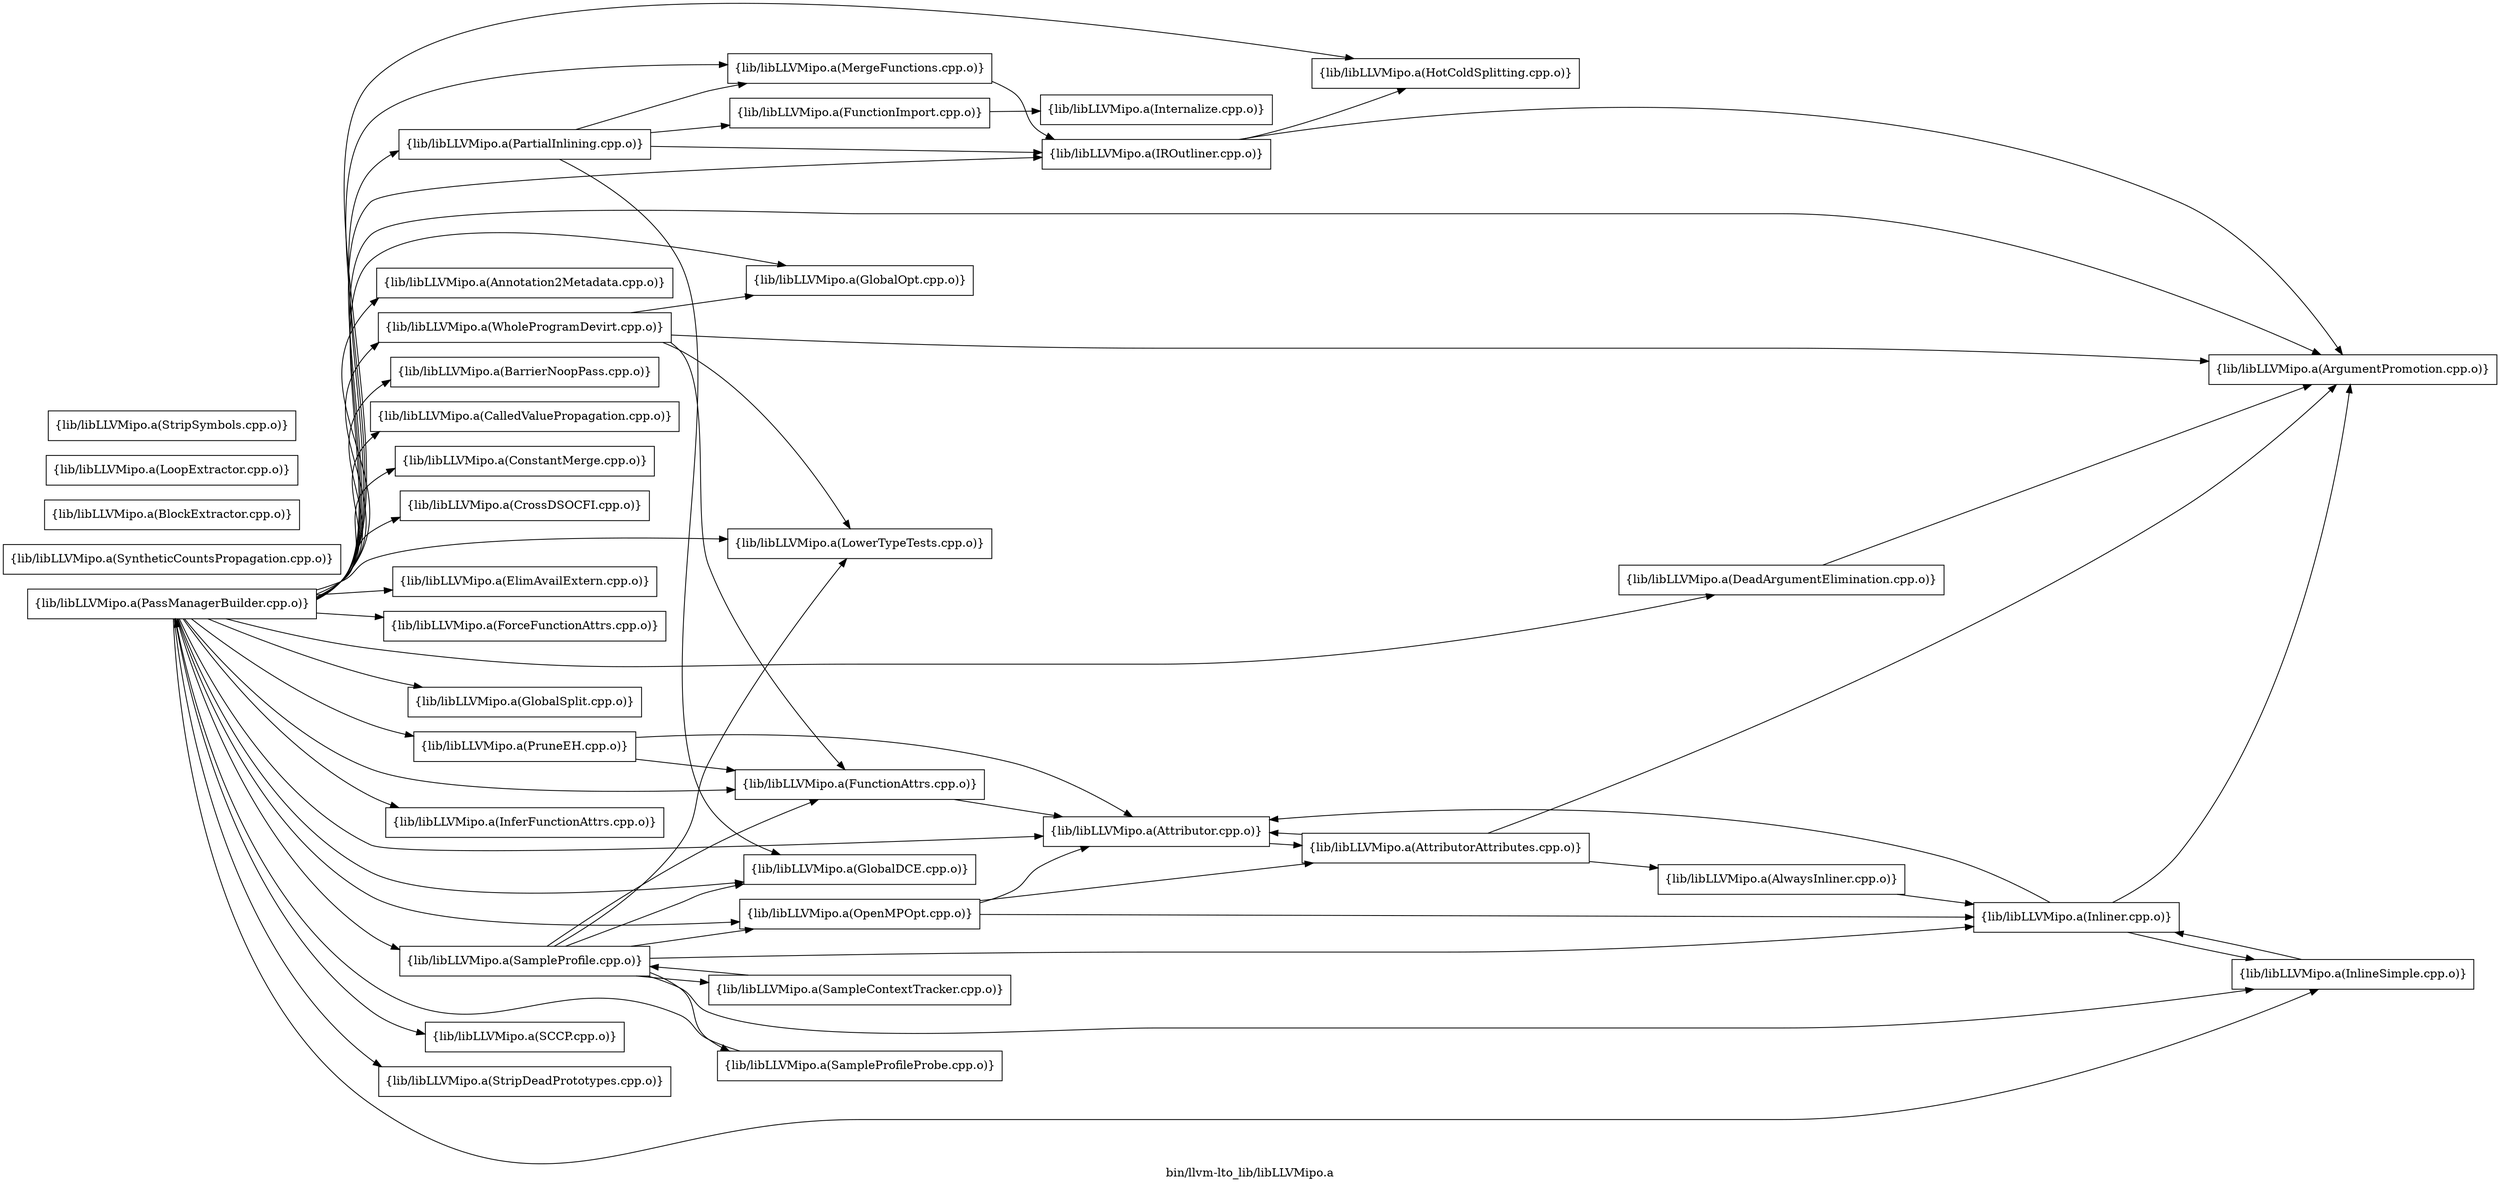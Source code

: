 digraph "bin/llvm-lto_lib/libLLVMipo.a" {
	label="bin/llvm-lto_lib/libLLVMipo.a";
	rankdir=LR;
	{ rank=same; Node0x557d850bcc08;  }

	Node0x557d850bcc08 [shape=record,shape=box,group=0,label="{lib/libLLVMipo.a(FunctionImport.cpp.o)}"];
	Node0x557d850bcc08 -> Node0x557d850bdd88;
	Node0x557d850b0908 [shape=record,shape=box,group=0,label="{lib/libLLVMipo.a(WholeProgramDevirt.cpp.o)}"];
	Node0x557d850b0908 -> Node0x557d850ada28;
	Node0x557d850b0908 -> Node0x557d850ac9e8;
	Node0x557d850b0908 -> Node0x557d850b98c8;
	Node0x557d850b0908 -> Node0x557d850bd978;
	Node0x557d850bd298 [shape=record,shape=box,group=0,label="{lib/libLLVMipo.a(InlineSimple.cpp.o)}"];
	Node0x557d850bd298 -> Node0x557d850bc2f8;
	Node0x557d850c1118 [shape=record,shape=box,group=0,label="{lib/libLLVMipo.a(PassManagerBuilder.cpp.o)}"];
	Node0x557d850c1118 -> Node0x557d850ae018;
	Node0x557d850c1118 -> Node0x557d850ada28;
	Node0x557d850c1118 -> Node0x557d850aeb08;
	Node0x557d850c1118 -> Node0x557d850af0f8;
	Node0x557d850c1118 -> Node0x557d850af648;
	Node0x557d850c1118 -> Node0x557d850aef68;
	Node0x557d850c1118 -> Node0x557d850aad78;
	Node0x557d850c1118 -> Node0x557d850ab6d8;
	Node0x557d850c1118 -> Node0x557d850ac588;
	Node0x557d850c1118 -> Node0x557d850abcc8;
	Node0x557d850c1118 -> Node0x557d850ac9e8;
	Node0x557d850c1118 -> Node0x557d850bc6b8;
	Node0x557d850c1118 -> Node0x557d850b98c8;
	Node0x557d850c1118 -> Node0x557d850ba0e8;
	Node0x557d850c1118 -> Node0x557d850bbb28;
	Node0x557d850c1118 -> Node0x557d850bae58;
	Node0x557d850c1118 -> Node0x557d850bcb68;
	Node0x557d850c1118 -> Node0x557d850bd298;
	Node0x557d850c1118 -> Node0x557d850bd978;
	Node0x557d850c1118 -> Node0x557d850b5278;
	Node0x557d850c1118 -> Node0x557d850bb8f8;
	Node0x557d850c1118 -> Node0x557d850bbbc8;
	Node0x557d850c1118 -> Node0x557d850c2298;
	Node0x557d850c1118 -> Node0x557d850c28d8;
	Node0x557d850c1118 -> Node0x557d850beaf8;
	Node0x557d850c1118 -> Node0x557d850bf368;
	Node0x557d850c1118 -> Node0x557d850b0908;
	Node0x557d850bdd88 [shape=record,shape=box,group=0,label="{lib/libLLVMipo.a(Internalize.cpp.o)}"];
	Node0x557d850afd28 [shape=record,shape=box,group=0,label="{lib/libLLVMipo.a(SyntheticCountsPropagation.cpp.o)}"];
	Node0x557d850ad8e8 [shape=record,shape=box,group=0,label="{lib/libLLVMipo.a(AlwaysInliner.cpp.o)}"];
	Node0x557d850ad8e8 -> Node0x557d850bc2f8;
	Node0x557d850ae018 [shape=record,shape=box,group=0,label="{lib/libLLVMipo.a(Annotation2Metadata.cpp.o)}"];
	Node0x557d850ada28 [shape=record,shape=box,group=0,label="{lib/libLLVMipo.a(ArgumentPromotion.cpp.o)}"];
	Node0x557d850aeb08 [shape=record,shape=box,group=0,label="{lib/libLLVMipo.a(Attributor.cpp.o)}"];
	Node0x557d850aeb08 -> Node0x557d850af328;
	Node0x557d850ae6f8 [shape=record,shape=box,group=0,label="{lib/libLLVMipo.a(BlockExtractor.cpp.o)}"];
	Node0x557d850af648 [shape=record,shape=box,group=0,label="{lib/libLLVMipo.a(CalledValuePropagation.cpp.o)}"];
	Node0x557d850aef68 [shape=record,shape=box,group=0,label="{lib/libLLVMipo.a(ConstantMerge.cpp.o)}"];
	Node0x557d850aad78 [shape=record,shape=box,group=0,label="{lib/libLLVMipo.a(CrossDSOCFI.cpp.o)}"];
	Node0x557d850ab6d8 [shape=record,shape=box,group=0,label="{lib/libLLVMipo.a(DeadArgumentElimination.cpp.o)}"];
	Node0x557d850ab6d8 -> Node0x557d850ada28;
	Node0x557d850ac588 [shape=record,shape=box,group=0,label="{lib/libLLVMipo.a(ElimAvailExtern.cpp.o)}"];
	Node0x557d850abcc8 [shape=record,shape=box,group=0,label="{lib/libLLVMipo.a(ForceFunctionAttrs.cpp.o)}"];
	Node0x557d850ac9e8 [shape=record,shape=box,group=0,label="{lib/libLLVMipo.a(FunctionAttrs.cpp.o)}"];
	Node0x557d850ac9e8 -> Node0x557d850aeb08;
	Node0x557d850bc6b8 [shape=record,shape=box,group=0,label="{lib/libLLVMipo.a(GlobalDCE.cpp.o)}"];
	Node0x557d850b98c8 [shape=record,shape=box,group=0,label="{lib/libLLVMipo.a(GlobalOpt.cpp.o)}"];
	Node0x557d850ba0e8 [shape=record,shape=box,group=0,label="{lib/libLLVMipo.a(GlobalSplit.cpp.o)}"];
	Node0x557d850bbb28 [shape=record,shape=box,group=0,label="{lib/libLLVMipo.a(HotColdSplitting.cpp.o)}"];
	Node0x557d850bae58 [shape=record,shape=box,group=0,label="{lib/libLLVMipo.a(IROutliner.cpp.o)}"];
	Node0x557d850bae58 -> Node0x557d850ada28;
	Node0x557d850bae58 -> Node0x557d850bbb28;
	Node0x557d850bcb68 [shape=record,shape=box,group=0,label="{lib/libLLVMipo.a(InferFunctionAttrs.cpp.o)}"];
	Node0x557d850bc2f8 [shape=record,shape=box,group=0,label="{lib/libLLVMipo.a(Inliner.cpp.o)}"];
	Node0x557d850bc2f8 -> Node0x557d850ada28;
	Node0x557d850bc2f8 -> Node0x557d850aeb08;
	Node0x557d850bc2f8 -> Node0x557d850bd298;
	Node0x557d850be648 [shape=record,shape=box,group=0,label="{lib/libLLVMipo.a(LoopExtractor.cpp.o)}"];
	Node0x557d850bd978 [shape=record,shape=box,group=0,label="{lib/libLLVMipo.a(LowerTypeTests.cpp.o)}"];
	Node0x557d850b5278 [shape=record,shape=box,group=0,label="{lib/libLLVMipo.a(MergeFunctions.cpp.o)}"];
	Node0x557d850b5278 -> Node0x557d850bae58;
	Node0x557d850bb8f8 [shape=record,shape=box,group=0,label="{lib/libLLVMipo.a(OpenMPOpt.cpp.o)}"];
	Node0x557d850bb8f8 -> Node0x557d850aeb08;
	Node0x557d850bb8f8 -> Node0x557d850af328;
	Node0x557d850bb8f8 -> Node0x557d850bc2f8;
	Node0x557d850bbbc8 [shape=record,shape=box,group=0,label="{lib/libLLVMipo.a(PartialInlining.cpp.o)}"];
	Node0x557d850bbbc8 -> Node0x557d850bcc08;
	Node0x557d850bbbc8 -> Node0x557d850bc6b8;
	Node0x557d850bbbc8 -> Node0x557d850bae58;
	Node0x557d850bbbc8 -> Node0x557d850b5278;
	Node0x557d850c28d8 [shape=record,shape=box,group=0,label="{lib/libLLVMipo.a(SampleProfile.cpp.o)}"];
	Node0x557d850c28d8 -> Node0x557d850ac9e8;
	Node0x557d850c28d8 -> Node0x557d850bc6b8;
	Node0x557d850c28d8 -> Node0x557d850bd298;
	Node0x557d850c28d8 -> Node0x557d850bc2f8;
	Node0x557d850c28d8 -> Node0x557d850bd978;
	Node0x557d850c28d8 -> Node0x557d850bb8f8;
	Node0x557d850c28d8 -> Node0x557d850c2e28;
	Node0x557d850c28d8 -> Node0x557d850bf048;
	Node0x557d850bf048 [shape=record,shape=box,group=0,label="{lib/libLLVMipo.a(SampleProfileProbe.cpp.o)}"];
	Node0x557d850bf048 -> Node0x557d850c1118;
	Node0x557d850beaf8 [shape=record,shape=box,group=0,label="{lib/libLLVMipo.a(SCCP.cpp.o)}"];
	Node0x557d850bf368 [shape=record,shape=box,group=0,label="{lib/libLLVMipo.a(StripDeadPrototypes.cpp.o)}"];
	Node0x557d850c03f8 [shape=record,shape=box,group=0,label="{lib/libLLVMipo.a(StripSymbols.cpp.o)}"];
	Node0x557d850af0f8 [shape=record,shape=box,group=0,label="{lib/libLLVMipo.a(BarrierNoopPass.cpp.o)}"];
	Node0x557d850af328 [shape=record,shape=box,group=0,label="{lib/libLLVMipo.a(AttributorAttributes.cpp.o)}"];
	Node0x557d850af328 -> Node0x557d850ad8e8;
	Node0x557d850af328 -> Node0x557d850ada28;
	Node0x557d850af328 -> Node0x557d850aeb08;
	Node0x557d850c2298 [shape=record,shape=box,group=0,label="{lib/libLLVMipo.a(PruneEH.cpp.o)}"];
	Node0x557d850c2298 -> Node0x557d850aeb08;
	Node0x557d850c2298 -> Node0x557d850ac9e8;
	Node0x557d850c2e28 [shape=record,shape=box,group=0,label="{lib/libLLVMipo.a(SampleContextTracker.cpp.o)}"];
	Node0x557d850c2e28 -> Node0x557d850c28d8;
}
